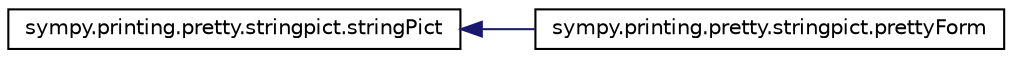 digraph "Graphical Class Hierarchy"
{
 // LATEX_PDF_SIZE
  edge [fontname="Helvetica",fontsize="10",labelfontname="Helvetica",labelfontsize="10"];
  node [fontname="Helvetica",fontsize="10",shape=record];
  rankdir="LR";
  Node0 [label="sympy.printing.pretty.stringpict.stringPict",height=0.2,width=0.4,color="black", fillcolor="white", style="filled",URL="$classsympy_1_1printing_1_1pretty_1_1stringpict_1_1stringPict.html",tooltip=" "];
  Node0 -> Node1 [dir="back",color="midnightblue",fontsize="10",style="solid",fontname="Helvetica"];
  Node1 [label="sympy.printing.pretty.stringpict.prettyForm",height=0.2,width=0.4,color="black", fillcolor="white", style="filled",URL="$classsympy_1_1printing_1_1pretty_1_1stringpict_1_1prettyForm.html",tooltip=" "];
}
